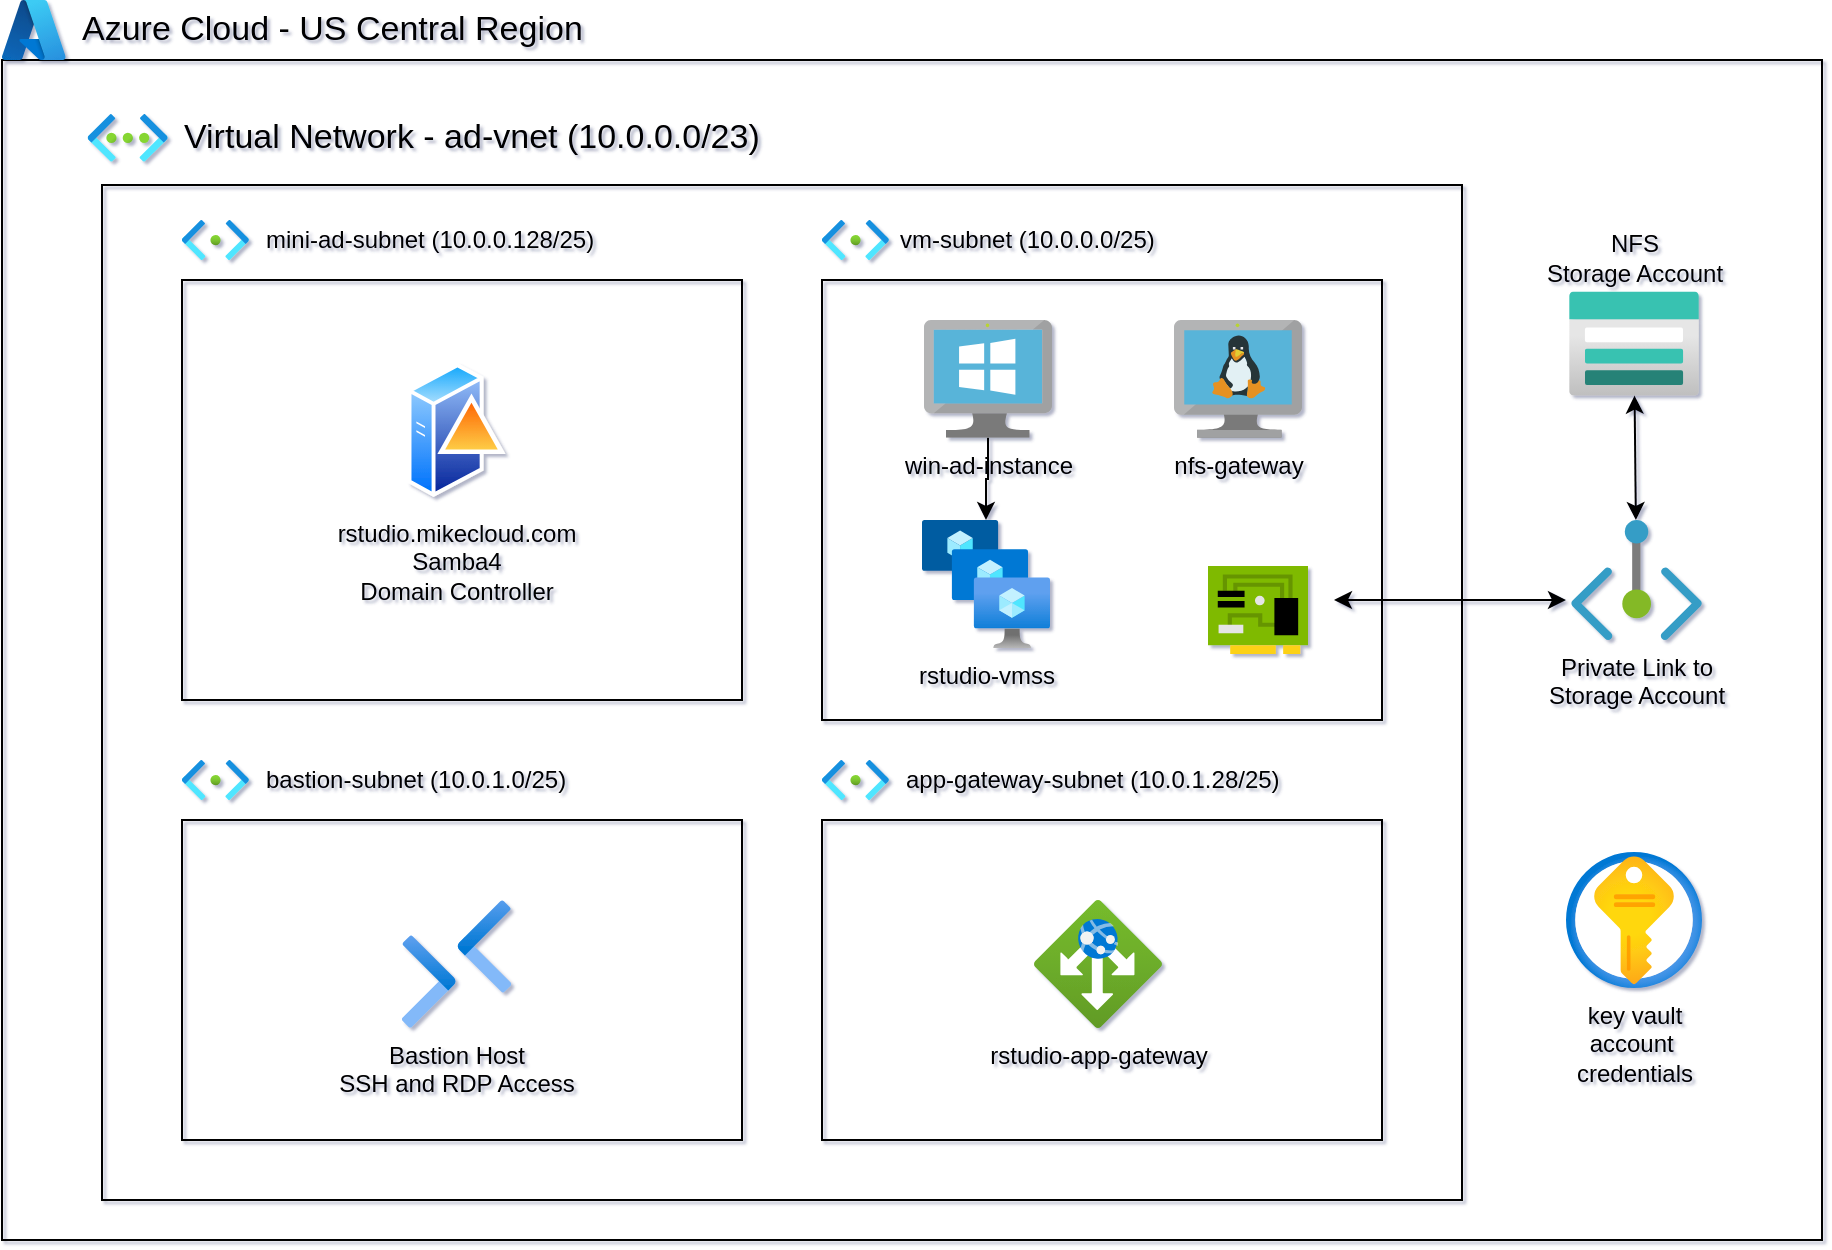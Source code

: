 <mxfile version="28.2.0">
  <diagram id="7gcUSTIZ7YSJ5vT40chW" name="Page-1">
    <mxGraphModel grid="1" page="1" gridSize="10" guides="1" tooltips="1" connect="1" arrows="1" fold="1" pageScale="1" pageWidth="1169" pageHeight="827" background="#ffffff" math="0" shadow="1">
      <root>
        <mxCell id="0" />
        <mxCell id="1" parent="0" />
        <mxCell id="M7SeO1mPTdzSNuAZCHN5-28" value="" style="whiteSpace=wrap;html=1;fillColor=none;rounded=0;labelBackgroundColor=none;fontColor=none;noLabel=1;" vertex="1" parent="1">
          <mxGeometry x="60" y="-740" width="910" height="590" as="geometry" />
        </mxCell>
        <mxCell id="M7SeO1mPTdzSNuAZCHN5-29" value="" style="whiteSpace=wrap;html=1;rounded=0;fillColor=none;" vertex="1" parent="1">
          <mxGeometry x="110" y="-677.5" width="680" height="507.5" as="geometry" />
        </mxCell>
        <mxCell id="M7SeO1mPTdzSNuAZCHN5-30" value="Azure Cloud - US Central Region" style="image;aspect=fixed;html=1;points=[];align=left;fontSize=17;image=img/lib/azure2/other/Azure_A.svg;labelBackgroundColor=none;labelPosition=right;verticalLabelPosition=middle;verticalAlign=middle;spacing=8;" vertex="1" parent="1">
          <mxGeometry x="60" y="-770" width="31.82" height="30" as="geometry" />
        </mxCell>
        <mxCell id="M7SeO1mPTdzSNuAZCHN5-35" value="Virtual Network - ad-vnet (10.0.0.0/23)" style="image;aspect=fixed;html=1;points=[];align=left;fontSize=17;image=img/lib/azure2/networking/Virtual_Networks.svg;labelBackgroundColor=none;labelPosition=right;verticalLabelPosition=middle;verticalAlign=middle;spacing=8;" vertex="1" parent="1">
          <mxGeometry x="102.82" y="-713" width="40" height="23.88" as="geometry" />
        </mxCell>
        <mxCell id="M7SeO1mPTdzSNuAZCHN5-36" value="" style="whiteSpace=wrap;html=1;fillColor=none;rounded=0;" vertex="1" parent="1">
          <mxGeometry x="150" y="-630" width="280" height="210" as="geometry" />
        </mxCell>
        <mxCell id="M7SeO1mPTdzSNuAZCHN5-42" value="mini-ad-subnet (10.0.0.128/25)" style="image;aspect=fixed;html=1;points=[];align=left;fontSize=12;image=img/lib/azure2/networking/Subnet.svg;labelBackgroundColor=none;labelPosition=right;verticalLabelPosition=middle;verticalAlign=middle;spacing=9;shadow=0;" vertex="1" parent="1">
          <mxGeometry x="150" y="-660" width="33.4" height="20" as="geometry" />
        </mxCell>
        <mxCell id="M7SeO1mPTdzSNuAZCHN5-43" value="" style="whiteSpace=wrap;html=1;fillColor=none;rounded=0;" vertex="1" parent="1">
          <mxGeometry x="470" y="-630" width="280" height="220" as="geometry" />
        </mxCell>
        <mxCell id="M7SeO1mPTdzSNuAZCHN5-45" value="vm-subnet (10.0.0.0/25)" style="image;aspect=fixed;html=1;points=[];align=left;fontSize=12;image=img/lib/azure2/networking/Subnet.svg;labelPosition=right;verticalLabelPosition=middle;verticalAlign=middle;labelBackgroundColor=none;spacing=6;textShadow=0;" vertex="1" parent="1">
          <mxGeometry x="470.0" y="-660" width="33.4" height="20" as="geometry" />
        </mxCell>
        <mxCell id="_8lcURl8hc6uBJYX5BXe-10" value="" style="edgeStyle=orthogonalEdgeStyle;rounded=0;orthogonalLoop=1;jettySize=auto;html=1;" edge="1" parent="1" source="-MAp2PhC2MX8vbxwuHtW-7" target="_8lcURl8hc6uBJYX5BXe-9">
          <mxGeometry relative="1" as="geometry" />
        </mxCell>
        <mxCell id="-MAp2PhC2MX8vbxwuHtW-7" value="win-ad-instance" style="image;sketch=0;aspect=fixed;html=1;points=[];align=center;fontSize=12;image=img/lib/mscae/VirtualMachineWindows.svg;labelBackgroundColor=none;" vertex="1" parent="1">
          <mxGeometry x="521" y="-610" width="64" height="58.88" as="geometry" />
        </mxCell>
        <mxCell id="-MAp2PhC2MX8vbxwuHtW-8" value="nfs-gateway&lt;br&gt;&lt;div&gt;&lt;br&gt;&lt;/div&gt;" style="image;sketch=0;aspect=fixed;html=1;points=[];align=center;fontSize=12;image=img/lib/mscae/VM_Linux.svg;labelBackgroundColor=none;" vertex="1" parent="1">
          <mxGeometry x="646" y="-610" width="64" height="58.88" as="geometry" />
        </mxCell>
        <mxCell id="-MAp2PhC2MX8vbxwuHtW-9" value="key vault&lt;div&gt;account&amp;nbsp;&lt;/div&gt;&lt;div&gt;credentials&lt;/div&gt;" style="image;aspect=fixed;html=1;points=[];align=center;fontSize=12;image=img/lib/azure2/security/Key_Vaults.svg;labelBackgroundColor=none;" vertex="1" parent="1">
          <mxGeometry x="842" y="-344" width="68" height="68" as="geometry" />
        </mxCell>
        <mxCell id="P3Sn6zYhS6wMDTIlGnOm-1" value="" style="whiteSpace=wrap;html=1;fillColor=none;rounded=0;" vertex="1" parent="1">
          <mxGeometry x="150" y="-360" width="280" height="160" as="geometry" />
        </mxCell>
        <mxCell id="P3Sn6zYhS6wMDTIlGnOm-2" value="bastion-subnet (10.0.1.0/25)" style="image;aspect=fixed;html=1;points=[];align=left;fontSize=12;image=img/lib/azure2/networking/Subnet.svg;labelBackgroundColor=none;labelPosition=right;verticalLabelPosition=middle;verticalAlign=middle;spacing=9;" vertex="1" parent="1">
          <mxGeometry x="150" y="-390" width="33.4" height="20" as="geometry" />
        </mxCell>
        <mxCell id="P3Sn6zYhS6wMDTIlGnOm-7" value="rstudio.mikecloud.com&lt;div&gt;Samba4&lt;/div&gt;&lt;div&gt;Domain Controller&lt;/div&gt;" style="image;aspect=fixed;perimeter=ellipsePerimeter;html=1;align=center;shadow=0;dashed=0;spacingTop=3;image=img/lib/active_directory/domain_controller.svg;labelBackgroundColor=none;" vertex="1" parent="1">
          <mxGeometry x="262.79" y="-590.0" width="49" height="70" as="geometry" />
        </mxCell>
        <mxCell id="P3Sn6zYhS6wMDTIlGnOm-8" value="Bastion Host&lt;div&gt;SSH and RDP Access&lt;/div&gt;" style="image;aspect=fixed;html=1;points=[];align=center;fontSize=12;image=img/lib/azure2/networking/Bastions.svg;labelBackgroundColor=none;" vertex="1" parent="1">
          <mxGeometry x="260" y="-320" width="54.59" height="64" as="geometry" />
        </mxCell>
        <mxCell id="01CU1SmGABvfrQRs_Wb2-2" value="NFS&lt;div&gt;Storage Account&lt;/div&gt;" style="image;aspect=fixed;html=1;points=[];align=center;fontSize=12;image=img/lib/azure2/storage/Storage_Accounts.svg;labelBackgroundColor=none;labelPosition=center;verticalLabelPosition=top;verticalAlign=bottom;" vertex="1" parent="1">
          <mxGeometry x="843.5" y="-624.2" width="65" height="52" as="geometry" />
        </mxCell>
        <mxCell id="01CU1SmGABvfrQRs_Wb2-3" value="" style="image;sketch=0;aspect=fixed;html=1;points=[];align=center;fontSize=12;image=img/lib/mscae/NetworkInterfaceCard.svg;rotation=90;" vertex="1" parent="1">
          <mxGeometry x="666" y="-490.0" width="44" height="50" as="geometry" />
        </mxCell>
        <mxCell id="01CU1SmGABvfrQRs_Wb2-8" value="Private Link to&lt;div&gt;Storage Account&lt;/div&gt;" style="image;aspect=fixed;html=1;points=[];align=center;fontSize=12;image=img/lib/azure2/networking/Private_Endpoint.svg;labelBackgroundColor=none;" vertex="1" parent="1">
          <mxGeometry x="844.54" y="-510" width="65.46" height="60" as="geometry" />
        </mxCell>
        <mxCell id="01CU1SmGABvfrQRs_Wb2-9" value="" style="endArrow=classic;startArrow=classic;html=1;rounded=0;" edge="1" parent="1">
          <mxGeometry width="50" height="50" relative="1" as="geometry">
            <mxPoint x="726" y="-470" as="sourcePoint" />
            <mxPoint x="842" y="-470" as="targetPoint" />
          </mxGeometry>
        </mxCell>
        <mxCell id="01CU1SmGABvfrQRs_Wb2-12" value="" style="endArrow=classic;startArrow=classic;html=1;rounded=0;" edge="1" parent="1" source="01CU1SmGABvfrQRs_Wb2-2" target="01CU1SmGABvfrQRs_Wb2-8">
          <mxGeometry width="50" height="50" relative="1" as="geometry">
            <mxPoint x="520" y="-430" as="sourcePoint" />
            <mxPoint x="570" y="-480" as="targetPoint" />
          </mxGeometry>
        </mxCell>
        <mxCell id="_8lcURl8hc6uBJYX5BXe-5" value="" style="whiteSpace=wrap;html=1;fillColor=none;rounded=0;" vertex="1" parent="1">
          <mxGeometry x="470" y="-360" width="280" height="160" as="geometry" />
        </mxCell>
        <mxCell id="_8lcURl8hc6uBJYX5BXe-6" value="app-gateway-subnet (10.0.1.28/25)" style="image;aspect=fixed;html=1;points=[];align=left;fontSize=12;image=img/lib/azure2/networking/Subnet.svg;labelBackgroundColor=none;labelPosition=right;verticalLabelPosition=middle;verticalAlign=middle;spacing=9;" vertex="1" parent="1">
          <mxGeometry x="470" y="-390" width="33.4" height="20" as="geometry" />
        </mxCell>
        <mxCell id="_8lcURl8hc6uBJYX5BXe-7" value="rstudio-app-gateway&lt;div&gt;&lt;br&gt;&lt;/div&gt;" style="image;aspect=fixed;html=1;points=[];align=center;fontSize=12;image=img/lib/azure2/networking/Application_Gateways.svg;labelBackgroundColor=none;" vertex="1" parent="1">
          <mxGeometry x="576" y="-320" width="64" height="64" as="geometry" />
        </mxCell>
        <mxCell id="_8lcURl8hc6uBJYX5BXe-9" value="rstudio-vmss" style="image;aspect=fixed;html=1;points=[];align=center;fontSize=12;image=img/lib/azure2/compute/VM_Scale_Sets.svg;labelBackgroundColor=none;textShadow=0;" vertex="1" parent="1">
          <mxGeometry x="520" y="-510" width="64" height="64" as="geometry" />
        </mxCell>
      </root>
    </mxGraphModel>
  </diagram>
</mxfile>
